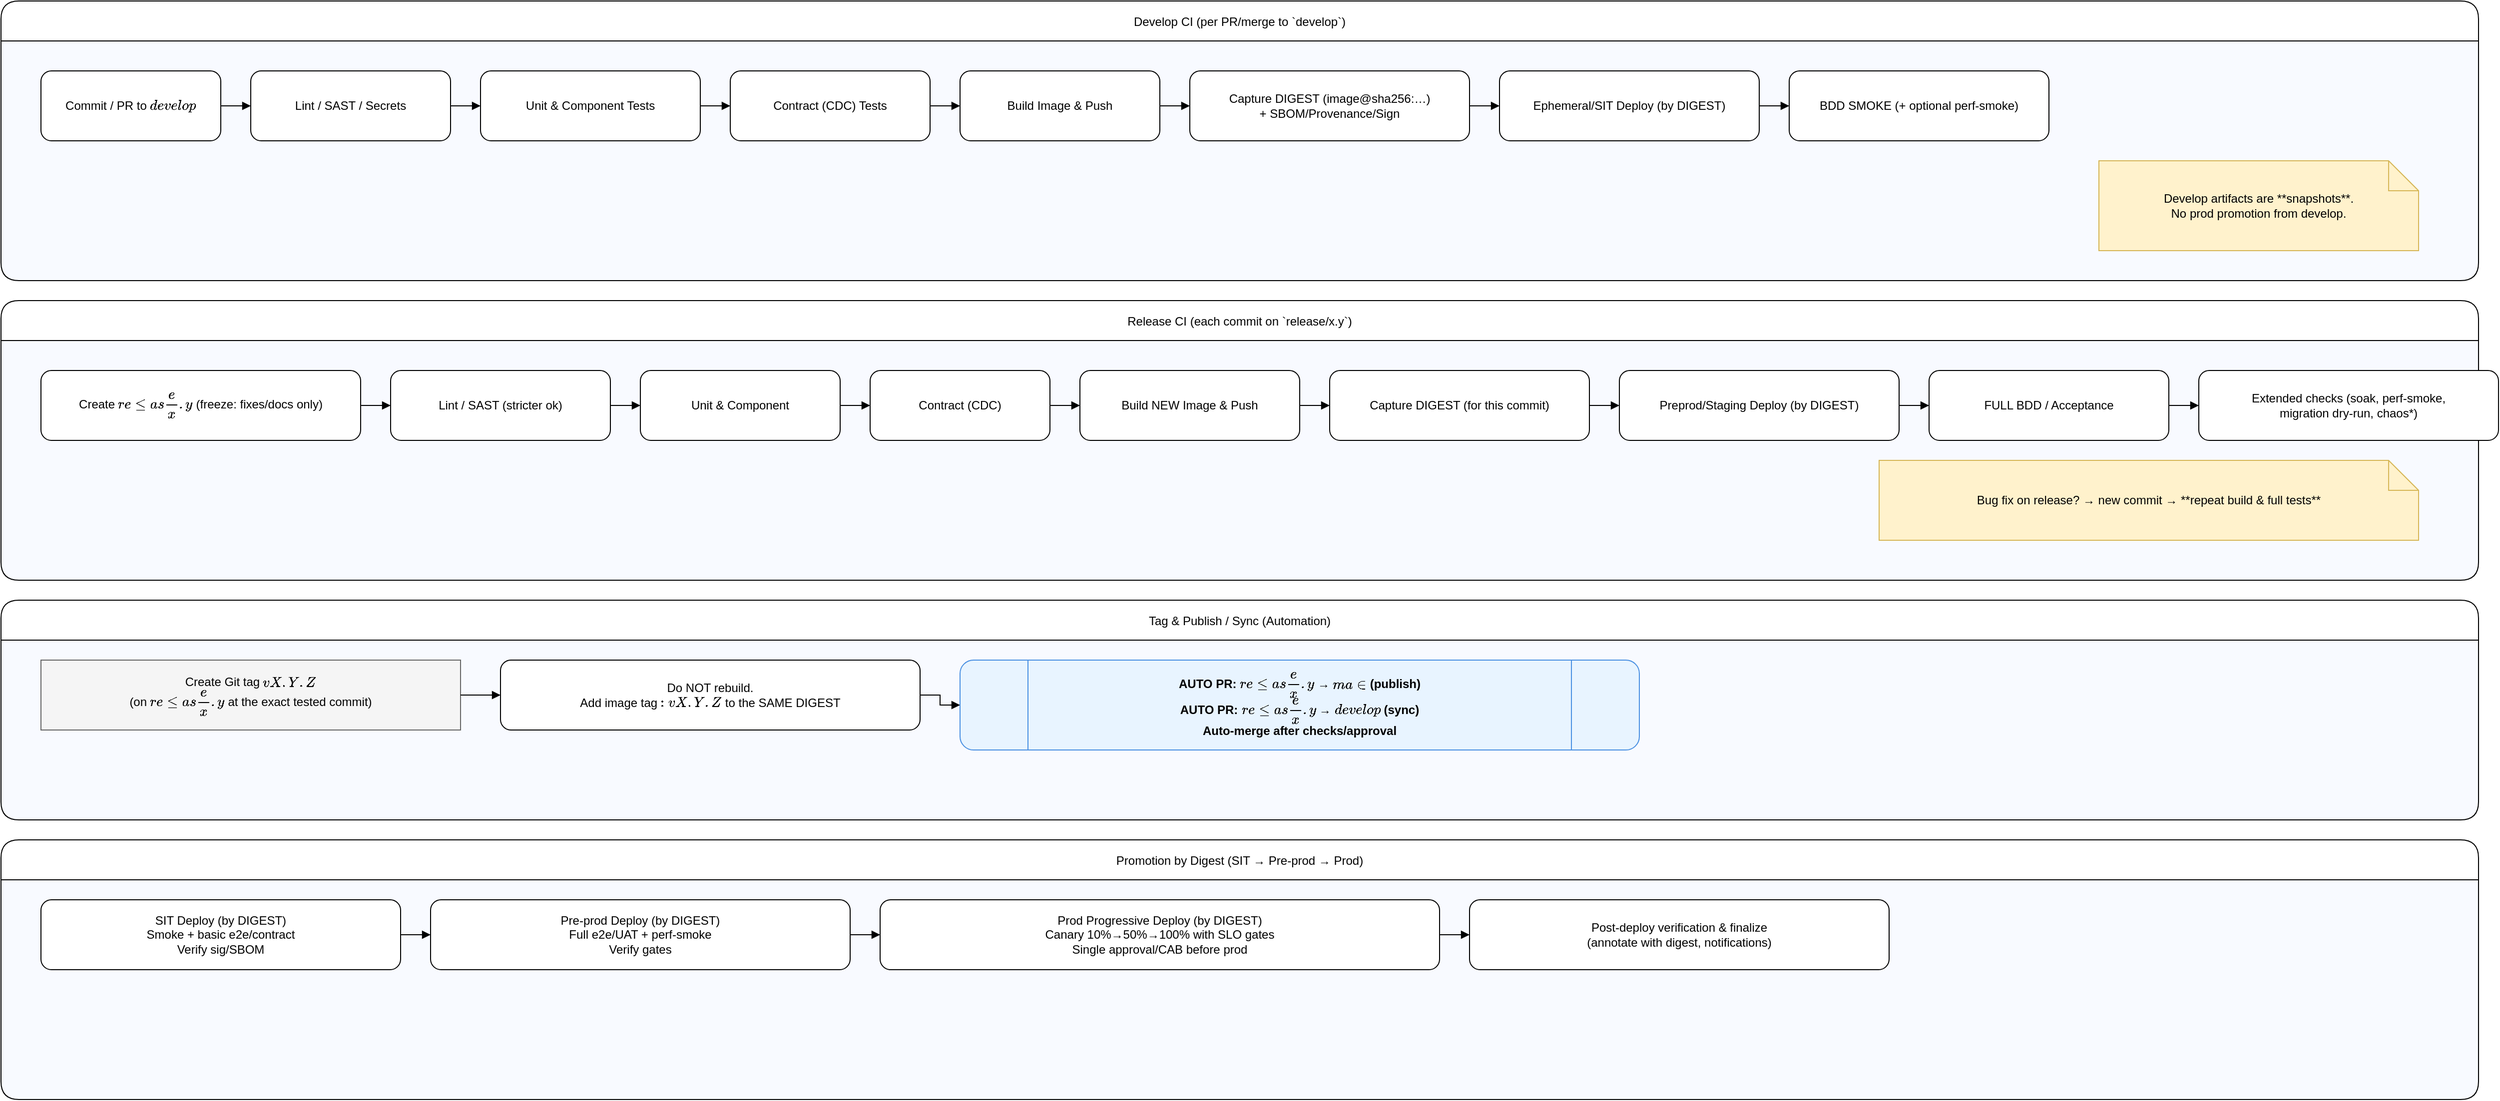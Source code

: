 <mxfile version="21.1.2" type="device">
  <diagram id="ltr-ci-release-promo" name="LTR CI/Release/Promotion">
    <mxGraphModel dx="1194" dy="824" grid="1" gridSize="10" guides="1" tooltips="1" connect="1" arrows="1" fold="1" page="1" pageScale="1" pageWidth="2600" pageHeight="1400" math="0" shadow="0">
      <root>
        <mxCell id="0" />
        <mxCell id="1" parent="0" />
        <mxCell id="3" value="Develop CI (per PR/merge to `develop`)" style="shape=swimlane;rounded=1;swimlaneFillColor=#f8faff;horizontal=1;" parent="1" vertex="1">
          <mxGeometry x="20" y="20" width="2480" height="280" as="geometry" />
        </mxCell>
        <mxCell id="7" value="Commit / PR to `develop`" style="shape=rectangle;whiteSpace=wrap;rounded=1;fillColor=#ffffff;strokeColor=#000000;" parent="3" vertex="1">
          <mxGeometry x="40" y="70" width="180" height="70" as="geometry" />
        </mxCell>
        <mxCell id="8" value="Lint / SAST / Secrets" style="shape=rectangle;whiteSpace=wrap;rounded=1;fillColor=#ffffff;strokeColor=#000000;" parent="3" vertex="1">
          <mxGeometry x="250" y="70" width="200" height="70" as="geometry" />
        </mxCell>
        <mxCell id="9" value="Unit &amp; Component Tests" style="shape=rectangle;whiteSpace=wrap;rounded=1;fillColor=#ffffff;strokeColor=#000000;" parent="3" vertex="1">
          <mxGeometry x="480" y="70" width="220" height="70" as="geometry" />
        </mxCell>
        <mxCell id="10" value="Contract (CDC) Tests" style="shape=rectangle;whiteSpace=wrap;rounded=1;fillColor=#ffffff;strokeColor=#000000;" parent="3" vertex="1">
          <mxGeometry x="730" y="70" width="200" height="70" as="geometry" />
        </mxCell>
        <mxCell id="11" value="Build Image &amp; Push" style="shape=rectangle;whiteSpace=wrap;rounded=1;fillColor=#ffffff;strokeColor=#000000;" parent="3" vertex="1">
          <mxGeometry x="960" y="70" width="200" height="70" as="geometry" />
        </mxCell>
        <mxCell id="12" value="Capture DIGEST (image@sha256:…)&#xa;+ SBOM/Provenance/Sign" style="shape=rectangle;whiteSpace=wrap;rounded=1;fillColor=#ffffff;strokeColor=#000000;" parent="3" vertex="1">
          <mxGeometry x="1190" y="70" width="280" height="70" as="geometry" />
        </mxCell>
        <mxCell id="13" value="Ephemeral/SIT Deploy (by DIGEST)" style="shape=rectangle;whiteSpace=wrap;rounded=1;fillColor=#ffffff;strokeColor=#000000;" parent="3" vertex="1">
          <mxGeometry x="1500" y="70" width="260" height="70" as="geometry" />
        </mxCell>
        <mxCell id="14" value="BDD SMOKE (+ optional perf-smoke)" style="shape=rectangle;whiteSpace=wrap;rounded=1;fillColor=#ffffff;strokeColor=#000000;" parent="3" vertex="1">
          <mxGeometry x="1790" y="70" width="260" height="70" as="geometry" />
        </mxCell>
        <mxCell id="15" style="endArrow=block;edgeStyle=elbowEdgeStyle;rounded=0;" parent="3" source="7" target="8" edge="1">
          <mxGeometry width="160" height="60" relative="1" as="geometry" />
        </mxCell>
        <mxCell id="16" style="endArrow=block;edgeStyle=elbowEdgeStyle;rounded=0;" parent="3" source="8" target="9" edge="1">
          <mxGeometry width="160" height="60" relative="1" as="geometry" />
        </mxCell>
        <mxCell id="17" style="endArrow=block;edgeStyle=elbowEdgeStyle;rounded=0;" parent="3" source="9" target="10" edge="1">
          <mxGeometry width="160" height="60" relative="1" as="geometry" />
        </mxCell>
        <mxCell id="18" style="endArrow=block;edgeStyle=elbowEdgeStyle;rounded=0;" parent="3" source="10" target="11" edge="1">
          <mxGeometry width="160" height="60" relative="1" as="geometry" />
        </mxCell>
        <mxCell id="19" style="endArrow=block;edgeStyle=elbowEdgeStyle;rounded=0;" parent="3" source="11" target="12" edge="1">
          <mxGeometry width="160" height="60" relative="1" as="geometry" />
        </mxCell>
        <mxCell id="20" style="endArrow=block;edgeStyle=elbowEdgeStyle;rounded=0;" parent="3" source="12" target="13" edge="1">
          <mxGeometry width="160" height="60" relative="1" as="geometry" />
        </mxCell>
        <mxCell id="21" style="endArrow=block;edgeStyle=elbowEdgeStyle;rounded=0;" parent="3" source="13" target="14" edge="1">
          <mxGeometry width="160" height="60" relative="1" as="geometry" />
        </mxCell>
        <mxCell id="22" value="Develop artifacts are **snapshots**.&#xa;No prod promotion from develop." style="shape=note;whiteSpace=wrap;rounded=1;fillColor=#fff2cc;strokeColor=#d6b656;" parent="3" vertex="1">
          <mxGeometry x="2100" y="160" width="320" height="90" as="geometry" />
        </mxCell>
        <mxCell id="4" value="Release CI (each commit on `release/x.y`)" style="shape=swimlane;rounded=1;swimlaneFillColor=#f8faff;horizontal=1;" parent="1" vertex="1">
          <mxGeometry x="20" y="320" width="2480" height="280" as="geometry" />
        </mxCell>
        <mxCell id="23" value="Create `release/x.y` (freeze: fixes/docs only)" style="shape=rectangle;whiteSpace=wrap;rounded=1;fillColor=#ffffff;strokeColor=#000000;" parent="4" vertex="1">
          <mxGeometry x="40" y="70" width="320" height="70" as="geometry" />
        </mxCell>
        <mxCell id="24" value="Lint / SAST (stricter ok)" style="shape=rectangle;whiteSpace=wrap;rounded=1;fillColor=#ffffff;strokeColor=#000000;" parent="4" vertex="1">
          <mxGeometry x="390" y="70" width="220" height="70" as="geometry" />
        </mxCell>
        <mxCell id="25" value="Unit &amp; Component" style="shape=rectangle;whiteSpace=wrap;rounded=1;fillColor=#ffffff;strokeColor=#000000;" parent="4" vertex="1">
          <mxGeometry x="640" y="70" width="200" height="70" as="geometry" />
        </mxCell>
        <mxCell id="26" value="Contract (CDC)" style="shape=rectangle;whiteSpace=wrap;rounded=1;fillColor=#ffffff;strokeColor=#000000;" parent="4" vertex="1">
          <mxGeometry x="870" y="70" width="180" height="70" as="geometry" />
        </mxCell>
        <mxCell id="27" value="Build NEW Image &amp; Push" style="shape=rectangle;whiteSpace=wrap;rounded=1;fillColor=#ffffff;strokeColor=#000000;" parent="4" vertex="1">
          <mxGeometry x="1080" y="70" width="220" height="70" as="geometry" />
        </mxCell>
        <mxCell id="28" value="Capture DIGEST (for this commit)" style="shape=rectangle;whiteSpace=wrap;rounded=1;fillColor=#ffffff;strokeColor=#000000;" parent="4" vertex="1">
          <mxGeometry x="1330" y="70" width="260" height="70" as="geometry" />
        </mxCell>
        <mxCell id="29" value="Preprod/Staging Deploy (by DIGEST)" style="shape=rectangle;whiteSpace=wrap;rounded=1;fillColor=#ffffff;strokeColor=#000000;" parent="4" vertex="1">
          <mxGeometry x="1620" y="70" width="280" height="70" as="geometry" />
        </mxCell>
        <mxCell id="30" value="FULL BDD / Acceptance" style="shape=rectangle;whiteSpace=wrap;rounded=1;fillColor=#ffffff;strokeColor=#000000;" parent="4" vertex="1">
          <mxGeometry x="1930" y="70" width="240" height="70" as="geometry" />
        </mxCell>
        <mxCell id="31" value="Extended checks (soak, perf-smoke,&#xa;migration dry-run, chaos*)" style="shape=rectangle;whiteSpace=wrap;rounded=1;fillColor=#ffffff;strokeColor=#000000;" parent="4" vertex="1">
          <mxGeometry x="2200" y="70" width="300" height="70" as="geometry" />
        </mxCell>
        <mxCell id="32" style="endArrow=block;edgeStyle=elbowEdgeStyle;rounded=0;" parent="4" source="23" target="24" edge="1">
          <mxGeometry width="160" height="60" relative="1" as="geometry" />
        </mxCell>
        <mxCell id="33" style="endArrow=block;edgeStyle=elbowEdgeStyle;rounded=0;" parent="4" source="24" target="25" edge="1">
          <mxGeometry width="160" height="60" relative="1" as="geometry" />
        </mxCell>
        <mxCell id="34" style="endArrow=block;edgeStyle=elbowEdgeStyle;rounded=0;" parent="4" source="25" target="26" edge="1">
          <mxGeometry width="160" height="60" relative="1" as="geometry" />
        </mxCell>
        <mxCell id="35" style="endArrow=block;edgeStyle=elbowEdgeStyle;rounded=0;" parent="4" source="26" target="27" edge="1">
          <mxGeometry width="160" height="60" relative="1" as="geometry" />
        </mxCell>
        <mxCell id="36" style="endArrow=block;edgeStyle=elbowEdgeStyle;rounded=0;" parent="4" source="27" target="28" edge="1">
          <mxGeometry width="160" height="60" relative="1" as="geometry" />
        </mxCell>
        <mxCell id="37" style="endArrow=block;edgeStyle=elbowEdgeStyle;rounded=0;" parent="4" source="28" target="29" edge="1">
          <mxGeometry width="160" height="60" relative="1" as="geometry" />
        </mxCell>
        <mxCell id="38" style="endArrow=block;edgeStyle=elbowEdgeStyle;rounded=0;" parent="4" source="29" target="30" edge="1">
          <mxGeometry width="160" height="60" relative="1" as="geometry" />
        </mxCell>
        <mxCell id="39" style="endArrow=block;edgeStyle=elbowEdgeStyle;rounded=0;" parent="4" source="30" target="31" edge="1">
          <mxGeometry width="160" height="60" relative="1" as="geometry" />
        </mxCell>
        <mxCell id="40" value="Bug fix on release? → new commit → **repeat build &amp; full tests**" style="shape=note;whiteSpace=wrap;rounded=1;fillColor=#fff2cc;strokeColor=#d6b656;" parent="4" vertex="1">
          <mxGeometry x="1880" y="160" width="540" height="80" as="geometry" />
        </mxCell>
        <mxCell id="5" value="Tag &amp; Publish / Sync (Automation)" style="shape=swimlane;rounded=1;swimlaneFillColor=#f8faff;horizontal=1;" parent="1" vertex="1">
          <mxGeometry x="20" y="620" width="2480" height="220" as="geometry" />
        </mxCell>
        <mxCell id="41" value="Create Git tag `vX.Y.Z`&#xa;(on `release/x.y` at the exact tested commit)" style="shape=terminator;whiteSpace=wrap;fillColor=#f5f5f5;strokeColor=#666666;" parent="5" vertex="1">
          <mxGeometry x="40" y="60" width="420" height="70" as="geometry" />
        </mxCell>
        <mxCell id="42" value="Do NOT rebuild.&#xa;Add image tag `:vX.Y.Z` to the SAME DIGEST" style="shape=rectangle;whiteSpace=wrap;rounded=1;fillColor=#ffffff;strokeColor=#000000;" parent="5" vertex="1">
          <mxGeometry x="500" y="60" width="420" height="70" as="geometry" />
        </mxCell>
        <mxCell id="43" value="AUTO PR: `release/x.y` → `main` (publish)&#xa;AUTO PR: `release/x.y` → `develop` (sync)&#xa;Auto-merge after checks/approval" style="shape=process;whiteSpace=wrap;rounded=1;fillColor=#e8f4ff;strokeColor=#4a90e2;fontStyle=1;" parent="5" vertex="1">
          <mxGeometry x="960" y="60" width="680" height="90" as="geometry" />
        </mxCell>
        <mxCell id="44" style="endArrow=block;edgeStyle=elbowEdgeStyle;rounded=0;" parent="5" source="41" target="42" edge="1">
          <mxGeometry width="160" height="60" relative="1" as="geometry" />
        </mxCell>
        <mxCell id="45" style="endArrow=block;edgeStyle=elbowEdgeStyle;rounded=0;" parent="5" source="42" target="43" edge="1">
          <mxGeometry width="160" height="60" relative="1" as="geometry" />
        </mxCell>
        <mxCell id="6" value="Promotion by Digest (SIT → Pre-prod → Prod)" style="shape=swimlane;rounded=1;swimlaneFillColor=#f8faff;horizontal=1;" parent="1" vertex="1">
          <mxGeometry x="20" y="860" width="2480" height="260" as="geometry" />
        </mxCell>
        <mxCell id="46" value="SIT Deploy (by DIGEST)&#xa;Smoke + basic e2e/contract&#xa;Verify sig/SBOM" style="shape=rectangle;whiteSpace=wrap;rounded=1;fillColor=#ffffff;strokeColor=#000000;" parent="6" vertex="1">
          <mxGeometry x="40" y="60" width="360" height="70" as="geometry" />
        </mxCell>
        <mxCell id="47" value="Pre-prod Deploy (by DIGEST)&#xa;Full e2e/UAT + perf-smoke&#xa;Verify gates" style="shape=rectangle;whiteSpace=wrap;rounded=1;fillColor=#ffffff;strokeColor=#000000;" parent="6" vertex="1">
          <mxGeometry x="430" y="60" width="420" height="70" as="geometry" />
        </mxCell>
        <mxCell id="48" value="Prod Progressive Deploy (by DIGEST)&#xa;Canary 10%→50%→100% with SLO gates&#xa;Single approval/CAB before prod" style="shape=rectangle;whiteSpace=wrap;rounded=1;fillColor=#ffffff;strokeColor=#000000;" parent="6" vertex="1">
          <mxGeometry x="880" y="60" width="560" height="70" as="geometry" />
        </mxCell>
        <mxCell id="49" value="Post-deploy verification &amp; finalize&#xa;(annotate with digest, notifications)" style="shape=rectangle;whiteSpace=wrap;rounded=1;fillColor=#ffffff;strokeColor=#000000;" parent="6" vertex="1">
          <mxGeometry x="1470" y="60" width="420" height="70" as="geometry" />
        </mxCell>
        <mxCell id="50" style="endArrow=block;edgeStyle=elbowEdgeStyle;rounded=0;" parent="6" source="46" target="47" edge="1">
          <mxGeometry width="160" height="60" relative="1" as="geometry" />
        </mxCell>
        <mxCell id="51" style="endArrow=block;edgeStyle=elbowEdgeStyle;rounded=0;" parent="6" source="47" target="48" edge="1">
          <mxGeometry width="160" height="60" relative="1" as="geometry" />
        </mxCell>
        <mxCell id="52" style="endArrow=block;edgeStyle=elbowEdgeStyle;rounded=0;" parent="6" source="48" target="49" edge="1">
          <mxGeometry width="160" height="60" relative="1" as="geometry" />
        </mxCell>
      </root>
    </mxGraphModel>
  </diagram>
</mxfile>

